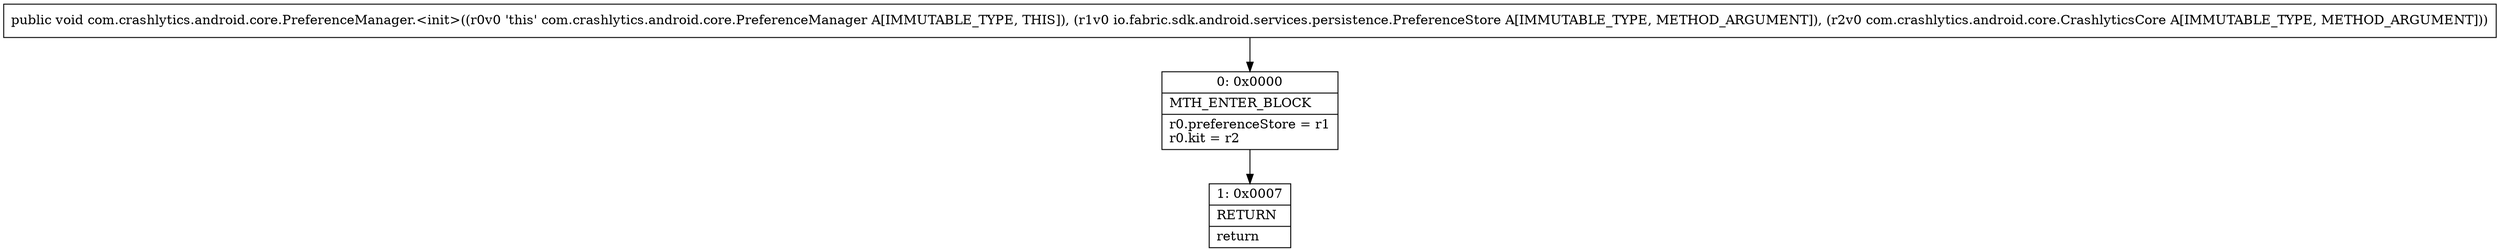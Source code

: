 digraph "CFG forcom.crashlytics.android.core.PreferenceManager.\<init\>(Lio\/fabric\/sdk\/android\/services\/persistence\/PreferenceStore;Lcom\/crashlytics\/android\/core\/CrashlyticsCore;)V" {
Node_0 [shape=record,label="{0\:\ 0x0000|MTH_ENTER_BLOCK\l|r0.preferenceStore = r1\lr0.kit = r2\l}"];
Node_1 [shape=record,label="{1\:\ 0x0007|RETURN\l|return\l}"];
MethodNode[shape=record,label="{public void com.crashlytics.android.core.PreferenceManager.\<init\>((r0v0 'this' com.crashlytics.android.core.PreferenceManager A[IMMUTABLE_TYPE, THIS]), (r1v0 io.fabric.sdk.android.services.persistence.PreferenceStore A[IMMUTABLE_TYPE, METHOD_ARGUMENT]), (r2v0 com.crashlytics.android.core.CrashlyticsCore A[IMMUTABLE_TYPE, METHOD_ARGUMENT])) }"];
MethodNode -> Node_0;
Node_0 -> Node_1;
}

